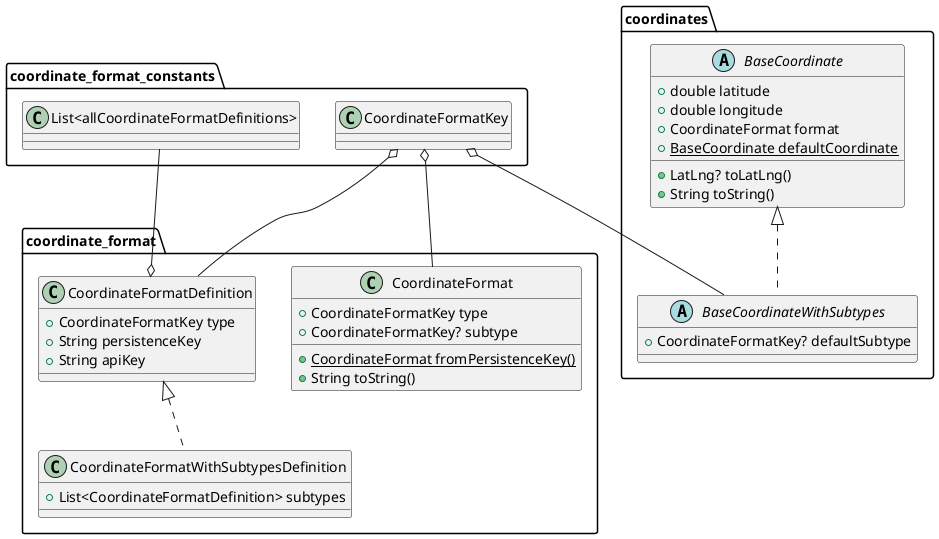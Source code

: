 @startuml
'https://plantuml.com/sequence-diagram

class "coordinate_format.CoordinateFormat" {
  +CoordinateFormatKey type
  +CoordinateFormatKey? subtype
  {static} +CoordinateFormat fromPersistenceKey()
  +String toString()
}

class "coordinate_format.CoordinateFormatDefinition" {
  +CoordinateFormatKey type
  +String persistenceKey
  +String apiKey
}

class "coordinate_format.CoordinateFormatWithSubtypesDefinition" {
  +List<CoordinateFormatDefinition> subtypes
}
"coordinate_format.CoordinateFormatDefinition" <|.. "coordinate_format.CoordinateFormatWithSubtypesDefinition"


abstract class "coordinates.BaseCoordinate" {
  +double latitude
  +double longitude
  +CoordinateFormat format
  {static} +BaseCoordinate defaultCoordinate
  +LatLng? toLatLng()
  +String toString()
}

abstract class "coordinates.BaseCoordinateWithSubtypes" {
  +CoordinateFormatKey? defaultSubtype
}
"coordinates.BaseCoordinate" <|.. "coordinates.BaseCoordinateWithSubtypes"

"coordinate_format_constants.CoordinateFormatKey" o-- "coordinate_format.CoordinateFormat"
"coordinate_format_constants.CoordinateFormatKey" o-- "coordinate_format.CoordinateFormatDefinition"
"coordinate_format_constants.CoordinateFormatKey" o-- "coordinates.BaseCoordinateWithSubtypes"

"coordinate_format_constants.List<allCoordinateFormatDefinitions>" --o "coordinate_format.CoordinateFormatDefinition"



@enduml